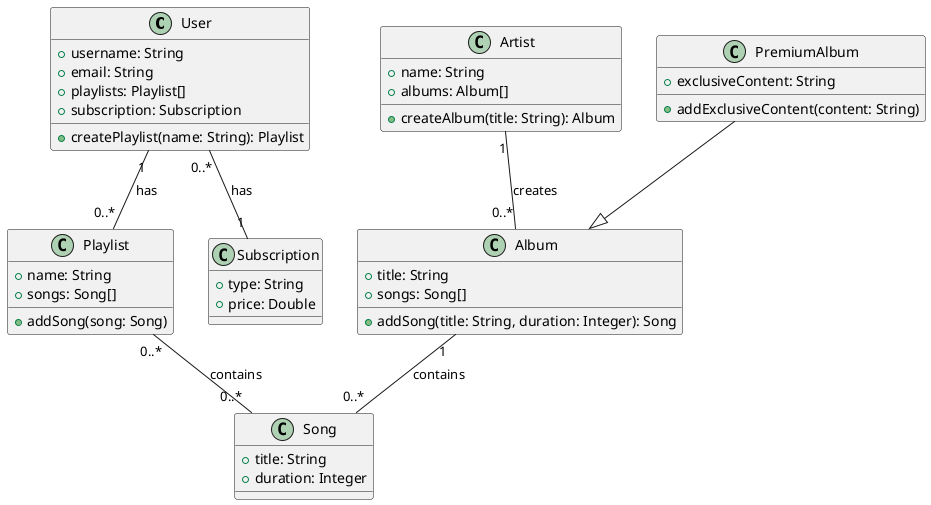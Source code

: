 @startuml streaming service

class User {
    +username: String
    +email: String
    +playlists: Playlist[]
    +subscription: Subscription
    +createPlaylist(name: String): Playlist
}

class Artist {
    +name: String
    +albums: Album[]
    +createAlbum(title: String): Album
}

class Album {
    +title: String
    +songs: Song[]
    +addSong(title: String, duration: Integer): Song
}

class PremiumAlbum {
    +exclusiveContent: String
    +addExclusiveContent(content: String)
}

class Song {
    +title: String
    +duration: Integer
}

class Playlist {
    +name: String
    +songs: Song[]
    +addSong(song: Song)
}

class Subscription {
    +type: String
    +price: Double
}

User "1" -- "0..*" Playlist : has
User "0..*" -- "1" Subscription : has
Artist "1" -- "0..*" Album : creates
Album "1" -- "0..*" Song : contains
Playlist "0..*" -- "0..*" Song : contains
PremiumAlbum --|> Album

@enduml